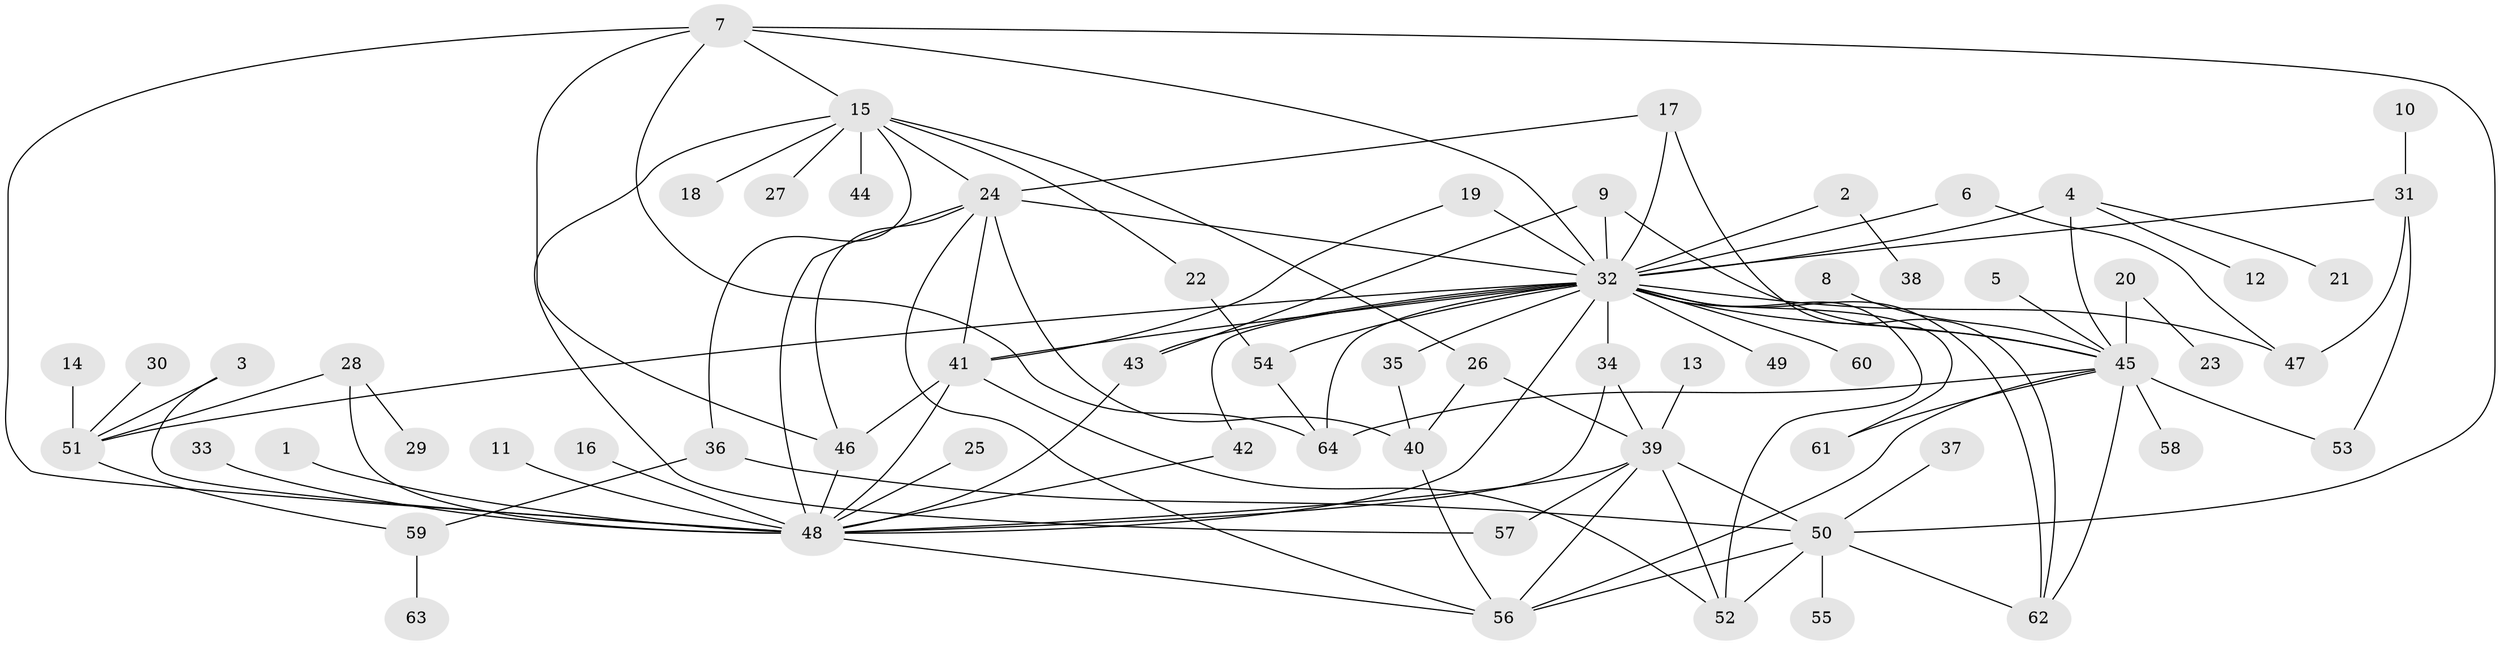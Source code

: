 // original degree distribution, {1: 0.453125, 21: 0.0078125, 30: 0.0078125, 10: 0.0078125, 2: 0.2265625, 5: 0.046875, 4: 0.078125, 3: 0.1015625, 14: 0.0078125, 6: 0.0390625, 8: 0.0078125, 11: 0.0078125, 9: 0.0078125}
// Generated by graph-tools (version 1.1) at 2025/01/03/09/25 03:01:48]
// undirected, 64 vertices, 108 edges
graph export_dot {
graph [start="1"]
  node [color=gray90,style=filled];
  1;
  2;
  3;
  4;
  5;
  6;
  7;
  8;
  9;
  10;
  11;
  12;
  13;
  14;
  15;
  16;
  17;
  18;
  19;
  20;
  21;
  22;
  23;
  24;
  25;
  26;
  27;
  28;
  29;
  30;
  31;
  32;
  33;
  34;
  35;
  36;
  37;
  38;
  39;
  40;
  41;
  42;
  43;
  44;
  45;
  46;
  47;
  48;
  49;
  50;
  51;
  52;
  53;
  54;
  55;
  56;
  57;
  58;
  59;
  60;
  61;
  62;
  63;
  64;
  1 -- 48 [weight=1.0];
  2 -- 32 [weight=1.0];
  2 -- 38 [weight=1.0];
  3 -- 48 [weight=1.0];
  3 -- 51 [weight=1.0];
  4 -- 12 [weight=1.0];
  4 -- 21 [weight=1.0];
  4 -- 32 [weight=1.0];
  4 -- 45 [weight=1.0];
  5 -- 45 [weight=1.0];
  6 -- 32 [weight=1.0];
  6 -- 47 [weight=1.0];
  7 -- 15 [weight=1.0];
  7 -- 32 [weight=2.0];
  7 -- 46 [weight=1.0];
  7 -- 48 [weight=2.0];
  7 -- 50 [weight=1.0];
  7 -- 64 [weight=1.0];
  8 -- 45 [weight=1.0];
  9 -- 32 [weight=1.0];
  9 -- 43 [weight=1.0];
  9 -- 45 [weight=1.0];
  10 -- 31 [weight=1.0];
  11 -- 48 [weight=1.0];
  13 -- 39 [weight=1.0];
  14 -- 51 [weight=1.0];
  15 -- 18 [weight=1.0];
  15 -- 22 [weight=1.0];
  15 -- 24 [weight=1.0];
  15 -- 26 [weight=1.0];
  15 -- 27 [weight=1.0];
  15 -- 36 [weight=1.0];
  15 -- 44 [weight=1.0];
  15 -- 57 [weight=1.0];
  16 -- 48 [weight=1.0];
  17 -- 24 [weight=1.0];
  17 -- 32 [weight=1.0];
  17 -- 62 [weight=1.0];
  19 -- 32 [weight=1.0];
  19 -- 41 [weight=1.0];
  20 -- 23 [weight=1.0];
  20 -- 45 [weight=1.0];
  22 -- 54 [weight=1.0];
  24 -- 32 [weight=1.0];
  24 -- 40 [weight=1.0];
  24 -- 41 [weight=1.0];
  24 -- 46 [weight=1.0];
  24 -- 48 [weight=1.0];
  24 -- 56 [weight=1.0];
  25 -- 48 [weight=1.0];
  26 -- 39 [weight=1.0];
  26 -- 40 [weight=1.0];
  28 -- 29 [weight=1.0];
  28 -- 48 [weight=1.0];
  28 -- 51 [weight=1.0];
  30 -- 51 [weight=1.0];
  31 -- 32 [weight=1.0];
  31 -- 47 [weight=1.0];
  31 -- 53 [weight=1.0];
  32 -- 34 [weight=2.0];
  32 -- 35 [weight=1.0];
  32 -- 41 [weight=1.0];
  32 -- 42 [weight=1.0];
  32 -- 43 [weight=1.0];
  32 -- 45 [weight=1.0];
  32 -- 47 [weight=1.0];
  32 -- 48 [weight=1.0];
  32 -- 49 [weight=1.0];
  32 -- 51 [weight=1.0];
  32 -- 52 [weight=1.0];
  32 -- 54 [weight=1.0];
  32 -- 60 [weight=1.0];
  32 -- 61 [weight=1.0];
  32 -- 62 [weight=1.0];
  32 -- 64 [weight=1.0];
  33 -- 48 [weight=1.0];
  34 -- 39 [weight=1.0];
  34 -- 48 [weight=1.0];
  35 -- 40 [weight=1.0];
  36 -- 50 [weight=1.0];
  36 -- 59 [weight=1.0];
  37 -- 50 [weight=1.0];
  39 -- 48 [weight=1.0];
  39 -- 50 [weight=1.0];
  39 -- 52 [weight=1.0];
  39 -- 56 [weight=1.0];
  39 -- 57 [weight=1.0];
  40 -- 56 [weight=1.0];
  41 -- 46 [weight=1.0];
  41 -- 48 [weight=1.0];
  41 -- 52 [weight=1.0];
  42 -- 48 [weight=1.0];
  43 -- 48 [weight=1.0];
  45 -- 53 [weight=1.0];
  45 -- 56 [weight=1.0];
  45 -- 58 [weight=1.0];
  45 -- 61 [weight=1.0];
  45 -- 62 [weight=1.0];
  45 -- 64 [weight=1.0];
  46 -- 48 [weight=1.0];
  48 -- 56 [weight=1.0];
  50 -- 52 [weight=1.0];
  50 -- 55 [weight=1.0];
  50 -- 56 [weight=1.0];
  50 -- 62 [weight=1.0];
  51 -- 59 [weight=1.0];
  54 -- 64 [weight=1.0];
  59 -- 63 [weight=1.0];
}
